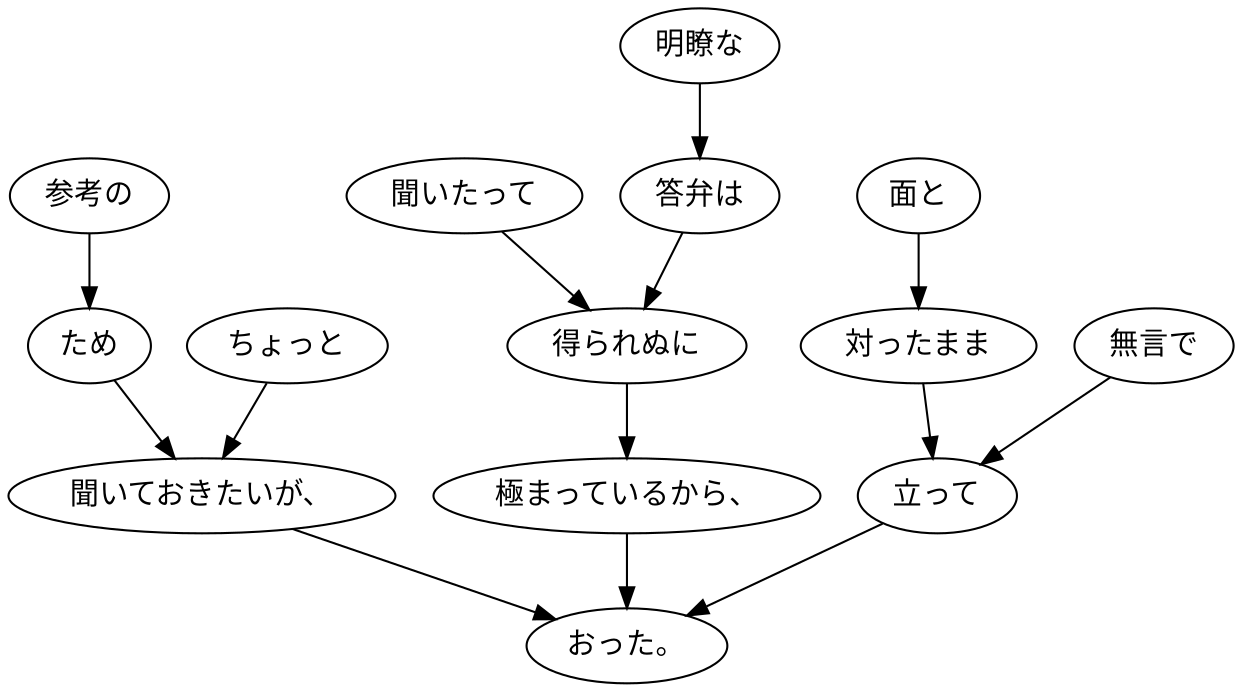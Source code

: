 digraph graph727 {
	node0 [label="参考の"];
	node1 [label="ため"];
	node2 [label="ちょっと"];
	node3 [label="聞いておきたいが、"];
	node4 [label="聞いたって"];
	node5 [label="明瞭な"];
	node6 [label="答弁は"];
	node7 [label="得られぬに"];
	node8 [label="極まっているから、"];
	node9 [label="面と"];
	node10 [label="対ったまま"];
	node11 [label="無言で"];
	node12 [label="立って"];
	node13 [label="おった。"];
	node0 -> node1;
	node1 -> node3;
	node2 -> node3;
	node3 -> node13;
	node4 -> node7;
	node5 -> node6;
	node6 -> node7;
	node7 -> node8;
	node8 -> node13;
	node9 -> node10;
	node10 -> node12;
	node11 -> node12;
	node12 -> node13;
}
